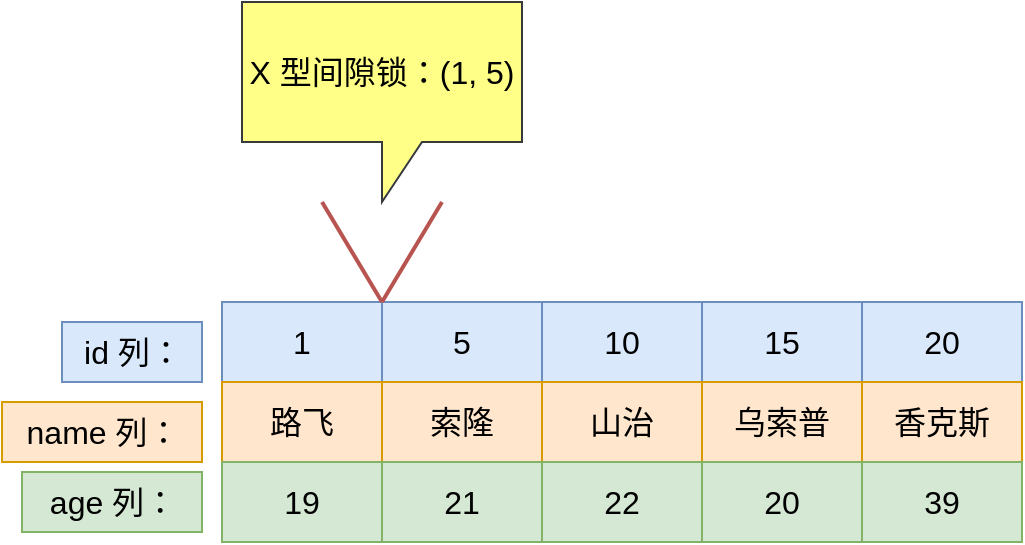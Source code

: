 <mxfile version="20.5.3" type="github">
  <diagram id="EXniZEC8RBC96xpuH7bU" name="第 1 页">
    <mxGraphModel dx="1426" dy="743" grid="1" gridSize="10" guides="1" tooltips="1" connect="1" arrows="1" fold="1" page="1" pageScale="1" pageWidth="827" pageHeight="1169" math="0" shadow="0">
      <root>
        <mxCell id="0" />
        <mxCell id="1" parent="0" />
        <mxCell id="XH6BTkh71CJ_pjifjpa4-1" value="1" style="rounded=0;whiteSpace=wrap;html=1;fontSize=16;fillColor=#dae8fc;strokeColor=#6c8ebf;" vertex="1" parent="1">
          <mxGeometry x="120" y="240" width="80" height="40" as="geometry" />
        </mxCell>
        <mxCell id="XH6BTkh71CJ_pjifjpa4-2" value="5" style="rounded=0;whiteSpace=wrap;html=1;fontSize=16;fillColor=#dae8fc;strokeColor=#6c8ebf;" vertex="1" parent="1">
          <mxGeometry x="200" y="240" width="80" height="40" as="geometry" />
        </mxCell>
        <mxCell id="XH6BTkh71CJ_pjifjpa4-3" value="10" style="rounded=0;whiteSpace=wrap;html=1;fontSize=16;fillColor=#dae8fc;strokeColor=#6c8ebf;" vertex="1" parent="1">
          <mxGeometry x="280" y="240" width="80" height="40" as="geometry" />
        </mxCell>
        <mxCell id="XH6BTkh71CJ_pjifjpa4-4" value="15" style="rounded=0;whiteSpace=wrap;html=1;fontSize=16;fillColor=#dae8fc;strokeColor=#6c8ebf;" vertex="1" parent="1">
          <mxGeometry x="360" y="240" width="80" height="40" as="geometry" />
        </mxCell>
        <mxCell id="XH6BTkh71CJ_pjifjpa4-5" value="20" style="rounded=0;whiteSpace=wrap;html=1;fontSize=16;fillColor=#dae8fc;strokeColor=#6c8ebf;" vertex="1" parent="1">
          <mxGeometry x="440" y="240" width="80" height="40" as="geometry" />
        </mxCell>
        <mxCell id="XH6BTkh71CJ_pjifjpa4-6" value="路飞" style="rounded=0;whiteSpace=wrap;html=1;fontSize=16;fillColor=#ffe6cc;strokeColor=#d79b00;" vertex="1" parent="1">
          <mxGeometry x="120" y="280" width="80" height="40" as="geometry" />
        </mxCell>
        <mxCell id="XH6BTkh71CJ_pjifjpa4-7" value="索隆" style="rounded=0;whiteSpace=wrap;html=1;fontSize=16;fillColor=#ffe6cc;strokeColor=#d79b00;" vertex="1" parent="1">
          <mxGeometry x="200" y="280" width="80" height="40" as="geometry" />
        </mxCell>
        <mxCell id="XH6BTkh71CJ_pjifjpa4-8" value="山治" style="rounded=0;whiteSpace=wrap;html=1;fontSize=16;fillColor=#ffe6cc;strokeColor=#d79b00;" vertex="1" parent="1">
          <mxGeometry x="280" y="280" width="80" height="40" as="geometry" />
        </mxCell>
        <mxCell id="XH6BTkh71CJ_pjifjpa4-9" value="乌索普" style="rounded=0;whiteSpace=wrap;html=1;fontSize=16;fillColor=#ffe6cc;strokeColor=#d79b00;" vertex="1" parent="1">
          <mxGeometry x="360" y="280" width="80" height="40" as="geometry" />
        </mxCell>
        <mxCell id="XH6BTkh71CJ_pjifjpa4-10" value="香克斯" style="rounded=0;whiteSpace=wrap;html=1;fontSize=16;fillColor=#ffe6cc;strokeColor=#d79b00;" vertex="1" parent="1">
          <mxGeometry x="440" y="280" width="80" height="40" as="geometry" />
        </mxCell>
        <mxCell id="XH6BTkh71CJ_pjifjpa4-11" value="19" style="rounded=0;whiteSpace=wrap;html=1;fontSize=16;fillColor=#d5e8d4;strokeColor=#82b366;" vertex="1" parent="1">
          <mxGeometry x="120" y="320" width="80" height="40" as="geometry" />
        </mxCell>
        <mxCell id="XH6BTkh71CJ_pjifjpa4-12" value="21" style="rounded=0;whiteSpace=wrap;html=1;fontSize=16;fillColor=#d5e8d4;strokeColor=#82b366;" vertex="1" parent="1">
          <mxGeometry x="200" y="320" width="80" height="40" as="geometry" />
        </mxCell>
        <mxCell id="XH6BTkh71CJ_pjifjpa4-13" value="21" style="rounded=0;whiteSpace=wrap;html=1;fontSize=16;fillColor=#d5e8d4;strokeColor=#82b366;" vertex="1" parent="1">
          <mxGeometry x="200" y="320" width="80" height="40" as="geometry" />
        </mxCell>
        <mxCell id="XH6BTkh71CJ_pjifjpa4-14" value="20" style="rounded=0;whiteSpace=wrap;html=1;fontSize=16;fillColor=#d5e8d4;strokeColor=#82b366;" vertex="1" parent="1">
          <mxGeometry x="360" y="320" width="80" height="40" as="geometry" />
        </mxCell>
        <mxCell id="XH6BTkh71CJ_pjifjpa4-15" value="22" style="rounded=0;whiteSpace=wrap;html=1;fontSize=16;fillColor=#d5e8d4;strokeColor=#82b366;" vertex="1" parent="1">
          <mxGeometry x="280" y="320" width="80" height="40" as="geometry" />
        </mxCell>
        <mxCell id="XH6BTkh71CJ_pjifjpa4-16" value="39" style="rounded=0;whiteSpace=wrap;html=1;fontSize=16;fillColor=#d5e8d4;strokeColor=#82b366;" vertex="1" parent="1">
          <mxGeometry x="440" y="320" width="80" height="40" as="geometry" />
        </mxCell>
        <mxCell id="XH6BTkh71CJ_pjifjpa4-17" value="id 列：" style="text;html=1;align=center;verticalAlign=middle;resizable=0;points=[];autosize=1;strokeColor=#6c8ebf;fillColor=#dae8fc;fontSize=16;" vertex="1" parent="1">
          <mxGeometry x="40" y="250" width="70" height="30" as="geometry" />
        </mxCell>
        <mxCell id="XH6BTkh71CJ_pjifjpa4-18" value="age 列：" style="text;html=1;align=center;verticalAlign=middle;resizable=0;points=[];autosize=1;strokeColor=#82b366;fillColor=#d5e8d4;fontSize=16;" vertex="1" parent="1">
          <mxGeometry x="20" y="325" width="90" height="30" as="geometry" />
        </mxCell>
        <mxCell id="XH6BTkh71CJ_pjifjpa4-19" value="name 列：" style="text;html=1;align=center;verticalAlign=middle;resizable=0;points=[];autosize=1;strokeColor=#d79b00;fillColor=#ffe6cc;fontSize=16;" vertex="1" parent="1">
          <mxGeometry x="10" y="290" width="100" height="30" as="geometry" />
        </mxCell>
        <mxCell id="XH6BTkh71CJ_pjifjpa4-20" value="X 型间隙锁：(1, 5)" style="shape=callout;whiteSpace=wrap;html=1;perimeter=calloutPerimeter;fontSize=16;fillColor=#ffff88;strokeColor=#36393d;" vertex="1" parent="1">
          <mxGeometry x="130" y="90" width="140" height="100" as="geometry" />
        </mxCell>
        <mxCell id="XH6BTkh71CJ_pjifjpa4-21" value="" style="endArrow=none;html=1;rounded=0;entryX=0;entryY=0;entryDx=0;entryDy=0;fillColor=#f8cecc;strokeColor=#b85450;strokeWidth=2;" edge="1" parent="1" target="XH6BTkh71CJ_pjifjpa4-2">
          <mxGeometry width="50" height="50" relative="1" as="geometry">
            <mxPoint x="170" y="190" as="sourcePoint" />
            <mxPoint x="120" y="170" as="targetPoint" />
          </mxGeometry>
        </mxCell>
        <mxCell id="XH6BTkh71CJ_pjifjpa4-22" value="" style="endArrow=none;html=1;rounded=0;fillColor=#f8cecc;strokeColor=#b85450;strokeWidth=2;" edge="1" parent="1">
          <mxGeometry width="50" height="50" relative="1" as="geometry">
            <mxPoint x="200" y="240" as="sourcePoint" />
            <mxPoint x="230" y="190" as="targetPoint" />
          </mxGeometry>
        </mxCell>
      </root>
    </mxGraphModel>
  </diagram>
</mxfile>
